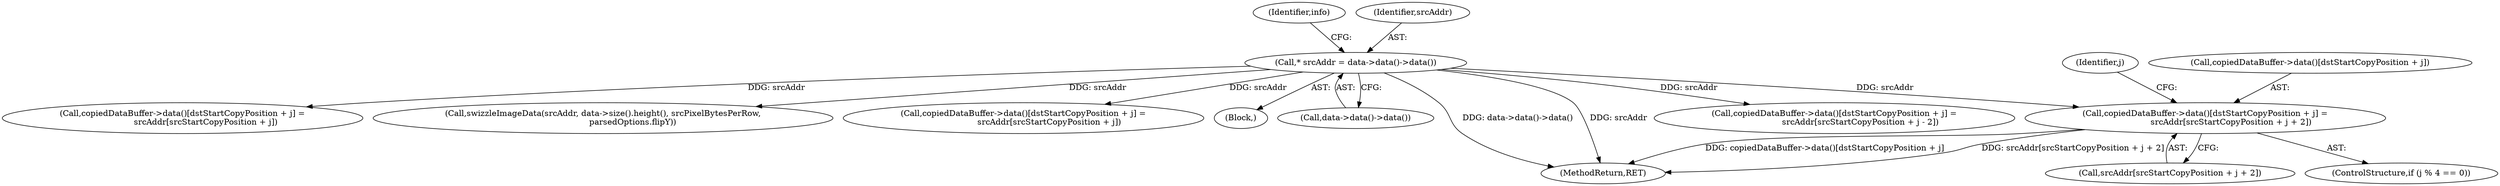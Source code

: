 digraph "0_Chrome_d59a4441697f6253e7dc3f7ae5caad6e5fd2c778@pointer" {
"1000374" [label="(Call,copiedDataBuffer->data()[dstStartCopyPosition + j] =\n                    srcAddr[srcStartCopyPosition + j + 2])"];
"1000140" [label="(Call,* srcAddr = data->data()->data())"];
"1000145" [label="(Identifier,info)"];
"1000361" [label="(Identifier,j)"];
"1000394" [label="(Call,copiedDataBuffer->data()[dstStartCopyPosition + j] =\n                    srcAddr[srcStartCopyPosition + j - 2])"];
"1000368" [label="(ControlStructure,if (j % 4 == 0))"];
"1000142" [label="(Call,data->data()->data())"];
"1000141" [label="(Identifier,srcAddr)"];
"1000421" [label="(Call,copiedDataBuffer->data()[dstStartCopyPosition + j] =\n                  srcAddr[srcStartCopyPosition + j])"];
"1000179" [label="(Call,swizzleImageData(srcAddr, data->size().height(), srcPixelBytesPerRow,\n                       parsedOptions.flipY))"];
"1000380" [label="(Call,srcAddr[srcStartCopyPosition + j + 2])"];
"1000408" [label="(Call,copiedDataBuffer->data()[dstStartCopyPosition + j] =\n                    srcAddr[srcStartCopyPosition + j])"];
"1000140" [label="(Call,* srcAddr = data->data()->data())"];
"1000138" [label="(Block,)"];
"1000375" [label="(Call,copiedDataBuffer->data()[dstStartCopyPosition + j])"];
"1000594" [label="(MethodReturn,RET)"];
"1000374" [label="(Call,copiedDataBuffer->data()[dstStartCopyPosition + j] =\n                    srcAddr[srcStartCopyPosition + j + 2])"];
"1000374" -> "1000368"  [label="AST: "];
"1000374" -> "1000380"  [label="CFG: "];
"1000375" -> "1000374"  [label="AST: "];
"1000380" -> "1000374"  [label="AST: "];
"1000361" -> "1000374"  [label="CFG: "];
"1000374" -> "1000594"  [label="DDG: copiedDataBuffer->data()[dstStartCopyPosition + j]"];
"1000374" -> "1000594"  [label="DDG: srcAddr[srcStartCopyPosition + j + 2]"];
"1000140" -> "1000374"  [label="DDG: srcAddr"];
"1000140" -> "1000138"  [label="AST: "];
"1000140" -> "1000142"  [label="CFG: "];
"1000141" -> "1000140"  [label="AST: "];
"1000142" -> "1000140"  [label="AST: "];
"1000145" -> "1000140"  [label="CFG: "];
"1000140" -> "1000594"  [label="DDG: data->data()->data()"];
"1000140" -> "1000594"  [label="DDG: srcAddr"];
"1000140" -> "1000179"  [label="DDG: srcAddr"];
"1000140" -> "1000394"  [label="DDG: srcAddr"];
"1000140" -> "1000408"  [label="DDG: srcAddr"];
"1000140" -> "1000421"  [label="DDG: srcAddr"];
}
